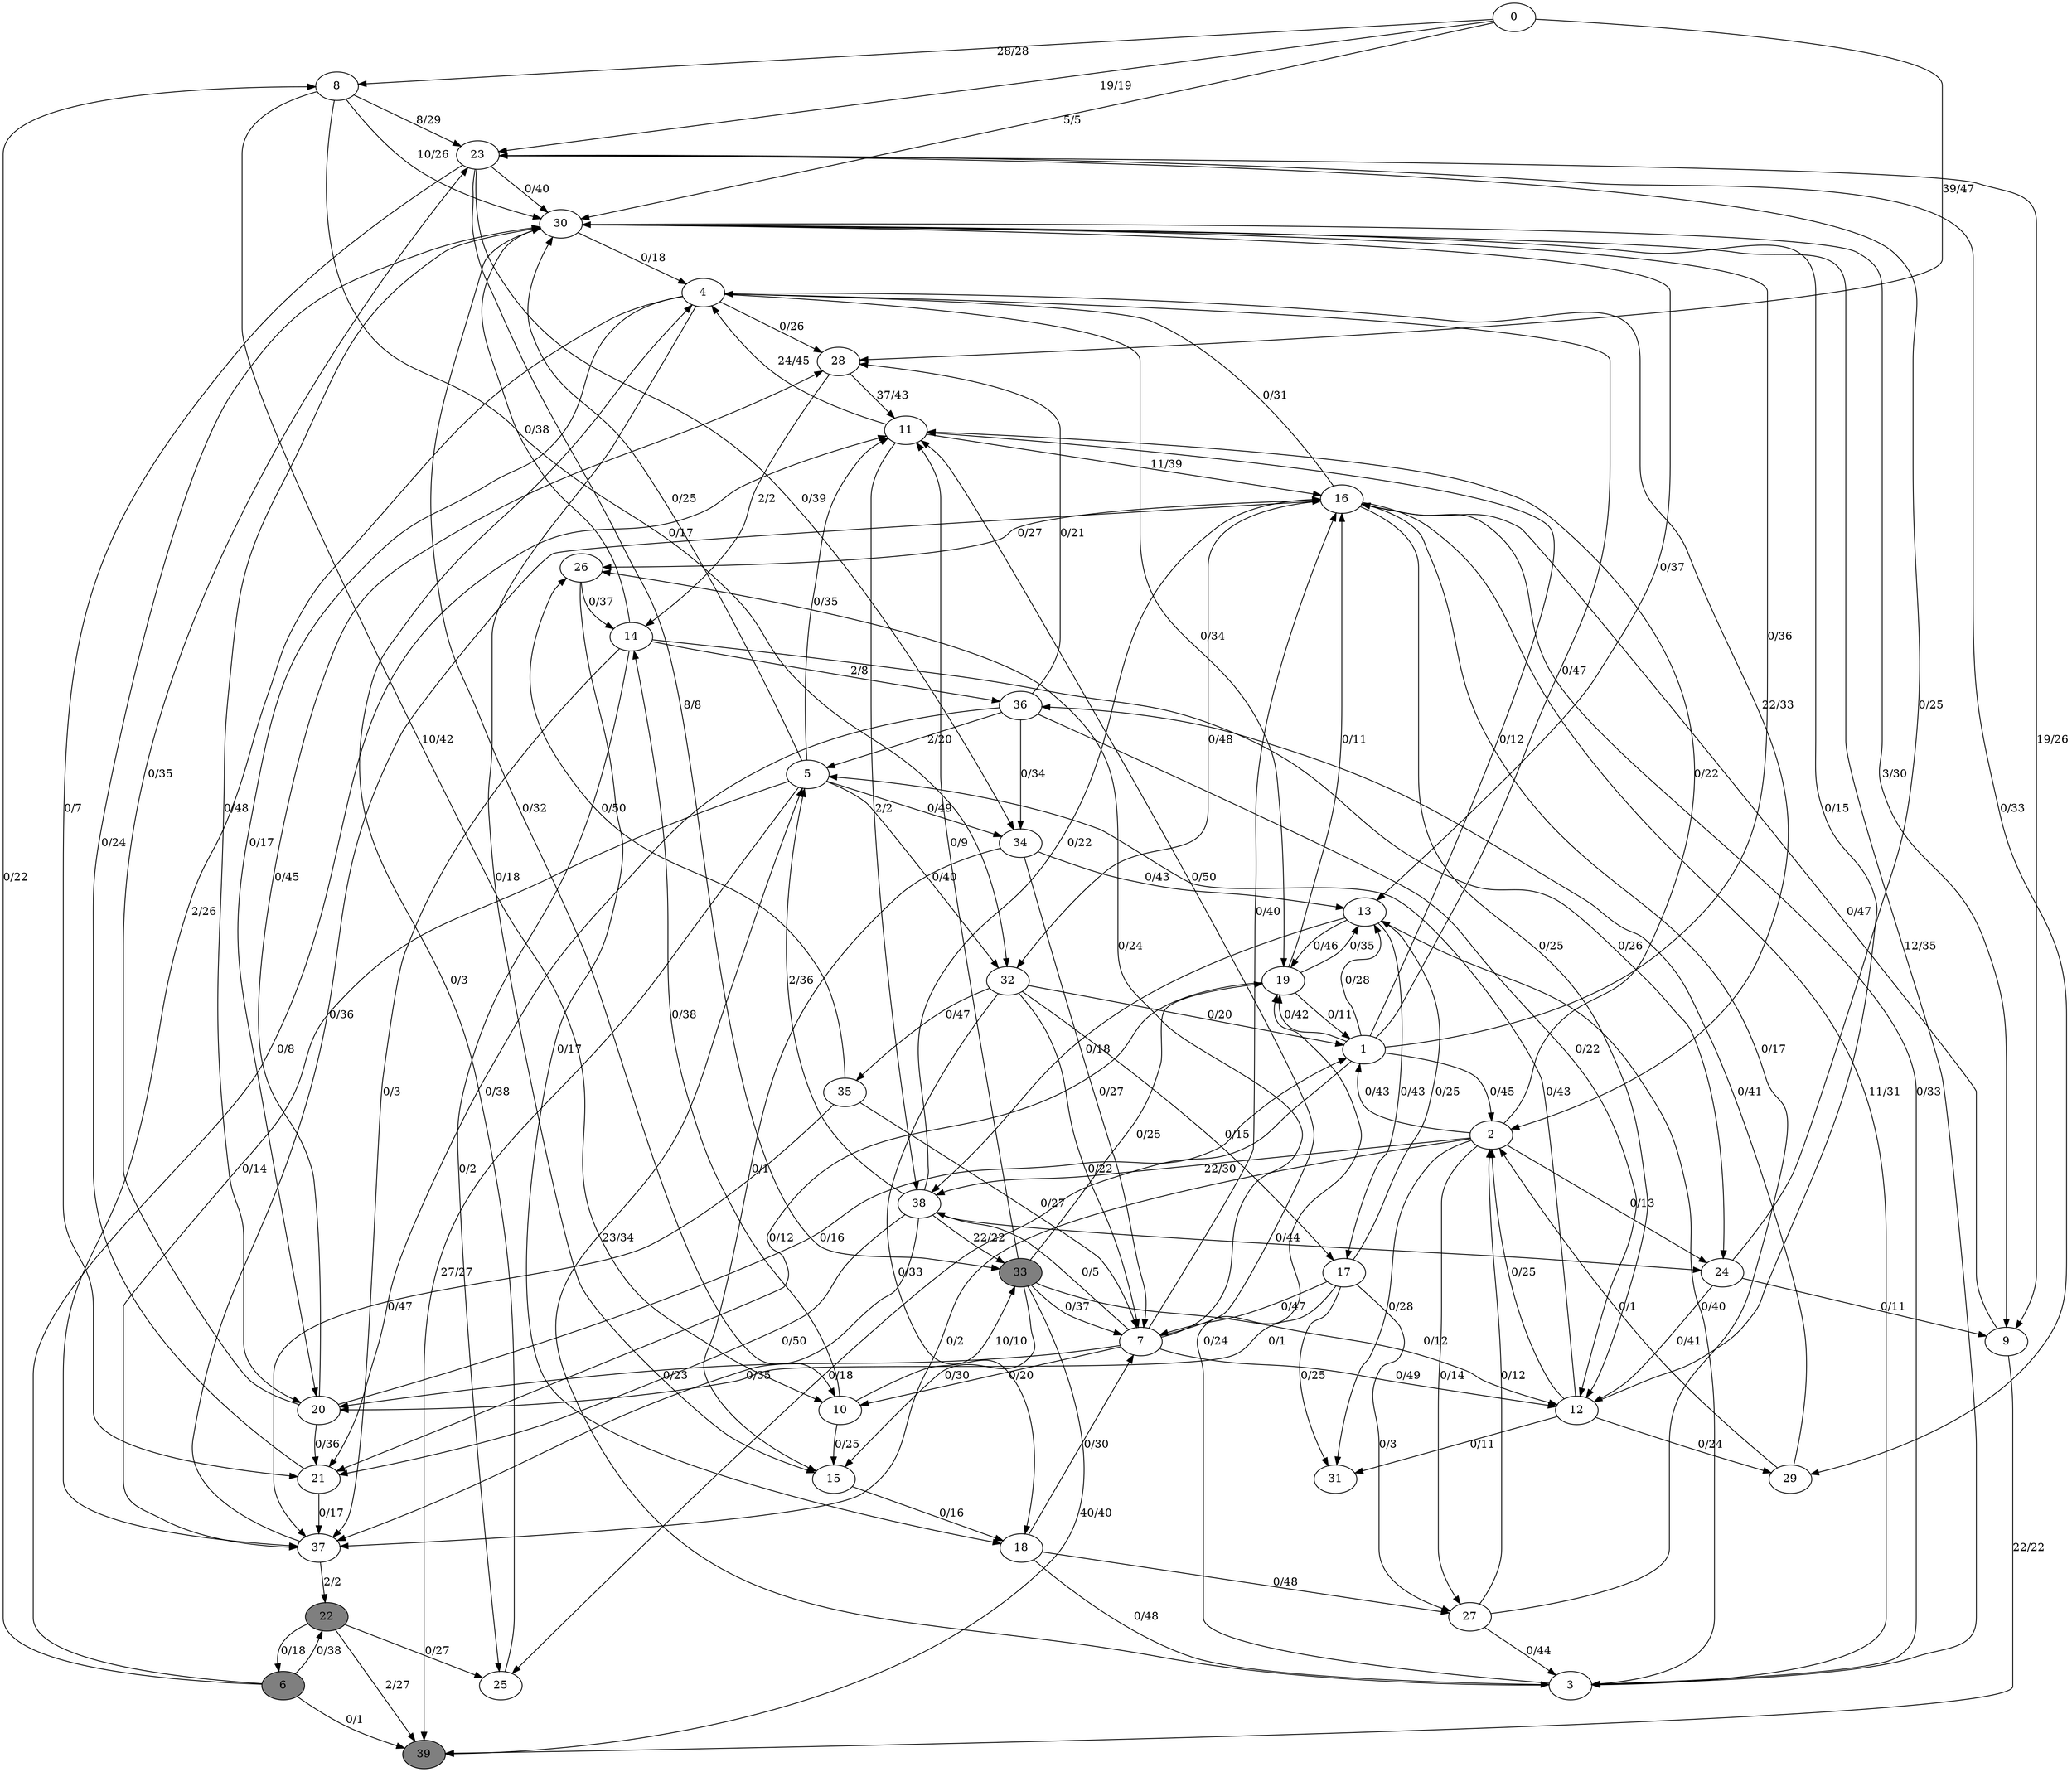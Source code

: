 digraph G {
	0[style=filled fillcolor=grey100];
	0->8[label ="28/28"] ;
	0->23[label ="19/19"] ;
	0->28[label ="39/47"] ;
	0->30[label ="5/5"] ;
	1[style=filled fillcolor=grey100];
	1->2[label ="0/45"] ;
	1->4[label ="0/47"] ;
	1->11[label ="0/12"] ;
	1->13[label ="0/28"] ;
	1->19[label ="0/42"] ;
	1->25[label ="0/18"] ;
	1->30[label ="0/36"] ;
	2[style=filled fillcolor=grey100];
	2->1[label ="0/43"] ;
	2->11[label ="0/22"] ;
	2->24[label ="0/13"] ;
	2->27[label ="0/14"] ;
	2->31[label ="0/28"] ;
	2->37[label ="0/2"] ;
	2->38[label ="22/30"] ;
	3[style=filled fillcolor=grey100];
	3->5[label ="23/34"] ;
	3->16[label ="0/33"] ;
	3->19[label ="0/24"] ;
	4[style=filled fillcolor=grey100];
	4->2[label ="22/33"] ;
	4->15[label ="0/18"] ;
	4->19[label ="0/34"] ;
	4->20[label ="0/17"] ;
	4->28[label ="0/26"] ;
	4->37[label ="2/26"] ;
	5[style=filled fillcolor=grey100];
	5->11[label ="0/35"] ;
	5->30[label ="0/25"] ;
	5->32[label ="0/40"] ;
	5->34[label ="0/49"] ;
	5->37[label ="0/14"] ;
	5->39[label ="27/27"] ;
	6[style=filled fillcolor=grey50];
	6->8[label ="0/22"] ;
	6->11[label ="0/8"] ;
	6->22[label ="0/38"] ;
	6->39[label ="0/1"] ;
	7[style=filled fillcolor=grey100];
	7->10[label ="0/20"] ;
	7->11[label ="0/50"] ;
	7->12[label ="0/49"] ;
	7->16[label ="0/40"] ;
	7->20[label ="0/23"] ;
	7->26[label ="0/24"] ;
	7->38[label ="0/5"] ;
	8[style=filled fillcolor=grey100];
	8->10[label ="10/42"] ;
	8->23[label ="8/29"] ;
	8->30[label ="10/26"] ;
	8->32[label ="0/17"] ;
	9[style=filled fillcolor=grey100];
	9->16[label ="0/47"] ;
	9->39[label ="22/22"] ;
	10[style=filled fillcolor=grey100];
	10->14[label ="0/38"] ;
	10->15[label ="0/25"] ;
	10->33[label ="10/10"] ;
	11[style=filled fillcolor=grey100];
	11->4[label ="24/45"] ;
	11->16[label ="11/39"] ;
	11->38[label ="2/2"] ;
	12[style=filled fillcolor=grey100];
	12->2[label ="0/25"] ;
	12->5[label ="0/43"] ;
	12->29[label ="0/24"] ;
	12->30[label ="0/15"] ;
	12->31[label ="0/11"] ;
	13[style=filled fillcolor=grey100];
	13->3[label ="0/40"] ;
	13->17[label ="0/43"] ;
	13->19[label ="0/46"] ;
	13->38[label ="0/18"] ;
	14[style=filled fillcolor=grey100];
	14->24[label ="0/26"] ;
	14->25[label ="0/2"] ;
	14->30[label ="0/38"] ;
	14->36[label ="2/8"] ;
	14->37[label ="0/3"] ;
	15[style=filled fillcolor=grey100];
	15->18[label ="0/16"] ;
	16[style=filled fillcolor=grey100];
	16->3[label ="11/31"] ;
	16->4[label ="0/31"] ;
	16->12[label ="0/25"] ;
	16->26[label ="0/27"] ;
	16->32[label ="0/48"] ;
	17[style=filled fillcolor=grey100];
	17->7[label ="0/47"] ;
	17->13[label ="0/25"] ;
	17->20[label ="0/1"] ;
	17->27[label ="0/3"] ;
	17->31[label ="0/25"] ;
	18[style=filled fillcolor=grey100];
	18->3[label ="0/48"] ;
	18->7[label ="0/30"] ;
	18->27[label ="0/48"] ;
	19[style=filled fillcolor=grey100];
	19->1[label ="0/11"] ;
	19->13[label ="0/35"] ;
	19->16[label ="0/11"] ;
	19->21[label ="0/12"] ;
	20[style=filled fillcolor=grey100];
	20->1[label ="0/16"] ;
	20->21[label ="0/36"] ;
	20->23[label ="0/35"] ;
	20->28[label ="0/45"] ;
	21[style=filled fillcolor=grey100];
	21->30[label ="0/24"] ;
	21->37[label ="0/17"] ;
	22[style=filled fillcolor=grey50];
	22->6[label ="0/18"] ;
	22->25[label ="0/27"] ;
	22->39[label ="2/27"] ;
	23[style=filled fillcolor=grey100];
	23->9[label ="19/26"] ;
	23->21[label ="0/7"] ;
	23->29[label ="0/33"] ;
	23->30[label ="0/40"] ;
	23->33[label ="8/8"] ;
	23->34[label ="0/39"] ;
	24[style=filled fillcolor=grey100];
	24->9[label ="0/11"] ;
	24->12[label ="0/41"] ;
	24->23[label ="0/25"] ;
	25[style=filled fillcolor=grey100];
	25->4[label ="0/3"] ;
	26[style=filled fillcolor=grey100];
	26->14[label ="0/37"] ;
	26->18[label ="0/17"] ;
	27[style=filled fillcolor=grey100];
	27->2[label ="0/12"] ;
	27->3[label ="0/44"] ;
	27->16[label ="0/17"] ;
	28[style=filled fillcolor=grey100];
	28->11[label ="37/43"] ;
	28->14[label ="2/2"] ;
	29[style=filled fillcolor=grey100];
	29->2[label ="0/1"] ;
	29->36[label ="0/41"] ;
	30[style=filled fillcolor=grey100];
	30->3[label ="12/35"] ;
	30->4[label ="0/18"] ;
	30->9[label ="3/30"] ;
	30->10[label ="0/32"] ;
	30->13[label ="0/37"] ;
	30->20[label ="0/48"] ;
	31[style=filled fillcolor=grey100];
	32[style=filled fillcolor=grey100];
	32->1[label ="0/20"] ;
	32->7[label ="0/22"] ;
	32->17[label ="0/15"] ;
	32->18[label ="0/33"] ;
	32->35[label ="0/47"] ;
	33[style=filled fillcolor=grey50];
	33->7[label ="0/37"] ;
	33->11[label ="0/9"] ;
	33->12[label ="0/12"] ;
	33->15[label ="0/30"] ;
	33->19[label ="0/25"] ;
	33->39[label ="40/40"] ;
	34[style=filled fillcolor=grey100];
	34->7[label ="0/27"] ;
	34->13[label ="0/43"] ;
	34->15[label ="0/1"] ;
	35[style=filled fillcolor=grey100];
	35->7[label ="0/27"] ;
	35->26[label ="0/50"] ;
	35->37[label ="0/47"] ;
	36[style=filled fillcolor=grey100];
	36->5[label ="2/20"] ;
	36->12[label ="0/22"] ;
	36->21[label ="0/38"] ;
	36->28[label ="0/21"] ;
	36->34[label ="0/34"] ;
	37[style=filled fillcolor=grey100];
	37->16[label ="0/36"] ;
	37->22[label ="2/2"] ;
	38[style=filled fillcolor=grey100];
	38->5[label ="2/36"] ;
	38->16[label ="0/22"] ;
	38->21[label ="0/50"] ;
	38->24[label ="0/44"] ;
	38->33[label ="22/22"] ;
	38->37[label ="0/35"] ;
	39[style=filled fillcolor=grey50];
}
